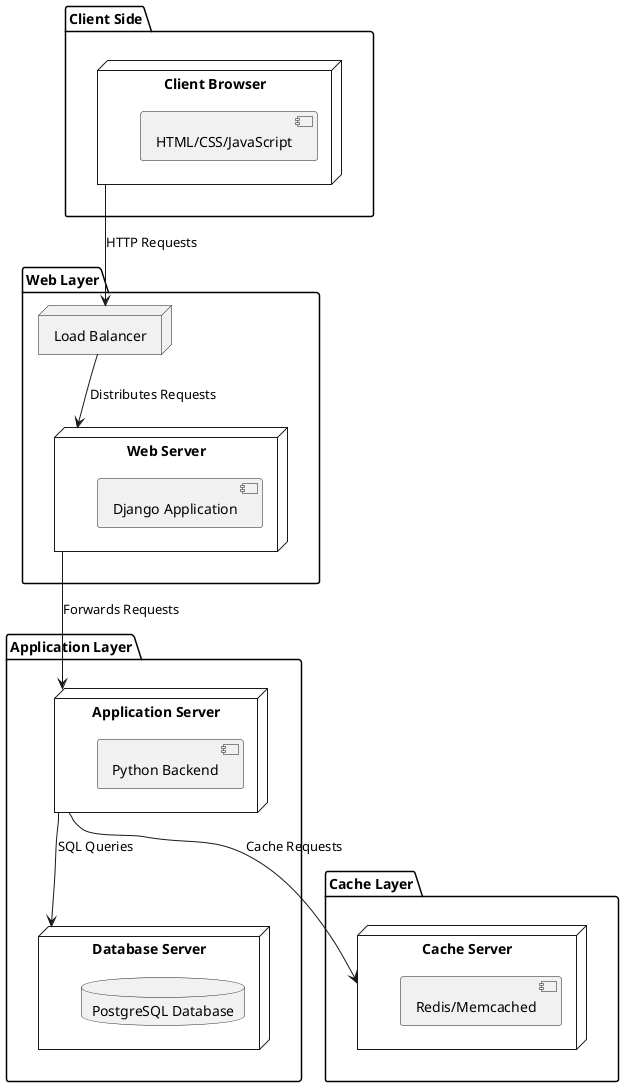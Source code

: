 @startuml
folder "Client Side" {
  node "Client Browser" {
    [HTML/CSS/JavaScript]
  }
}

folder "Web Layer" {
  node "Load Balancer" {
  }

  node "Web Server" {
    component "Django Application" as djangoApp
  }
}

folder "Application Layer" {
  node "Application Server" {
    component "Python Backend" as pythonBackend
  }
  node "Database Server" {
  database "PostgreSQL Database" as db
  }
}

folder "Cache Layer" {
node "Cache Server" {
    [Redis/Memcached]
  }
}

"Client Browser" --> "Load Balancer" : "HTTP Requests"
"Load Balancer" --> "Web Server" : "Distributes Requests"
"Web Server" --> "Application Server" : "Forwards Requests"
"Application Server" --> "Database Server" : "SQL Queries"
"Application Server" --> "Cache Server" : "Cache Requests"
@enduml